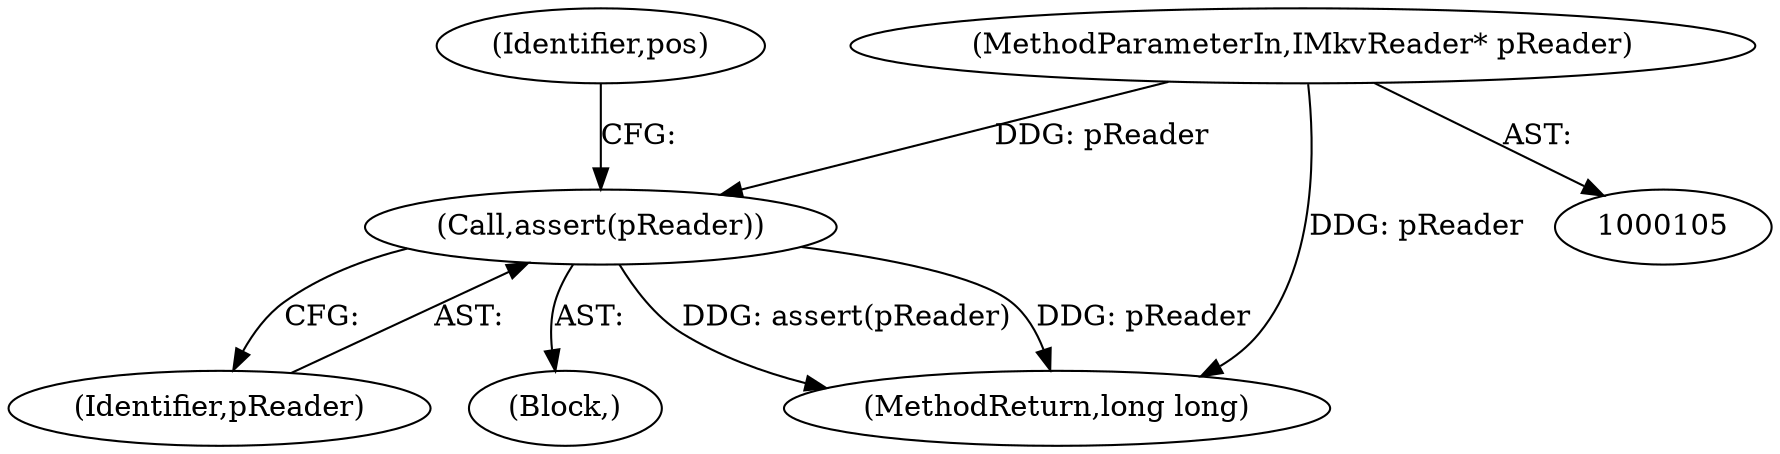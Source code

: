 digraph "0_Android_04839626ed859623901ebd3a5fd483982186b59d_139@API" {
"1000110" [label="(Call,assert(pReader))"];
"1000106" [label="(MethodParameterIn,IMkvReader* pReader)"];
"1000110" [label="(Call,assert(pReader))"];
"1000106" [label="(MethodParameterIn,IMkvReader* pReader)"];
"1000111" [label="(Identifier,pReader)"];
"1000114" [label="(Identifier,pos)"];
"1000109" [label="(Block,)"];
"1000188" [label="(MethodReturn,long long)"];
"1000110" -> "1000109"  [label="AST: "];
"1000110" -> "1000111"  [label="CFG: "];
"1000111" -> "1000110"  [label="AST: "];
"1000114" -> "1000110"  [label="CFG: "];
"1000110" -> "1000188"  [label="DDG: assert(pReader)"];
"1000110" -> "1000188"  [label="DDG: pReader"];
"1000106" -> "1000110"  [label="DDG: pReader"];
"1000106" -> "1000105"  [label="AST: "];
"1000106" -> "1000188"  [label="DDG: pReader"];
}
